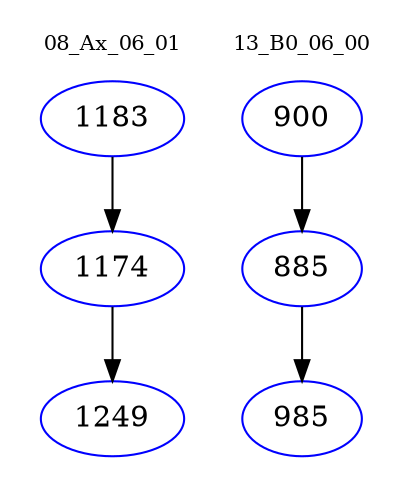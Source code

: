 digraph{
subgraph cluster_0 {
color = white
label = "08_Ax_06_01";
fontsize=10;
T0_1183 [label="1183", color="blue"]
T0_1183 -> T0_1174 [color="black"]
T0_1174 [label="1174", color="blue"]
T0_1174 -> T0_1249 [color="black"]
T0_1249 [label="1249", color="blue"]
}
subgraph cluster_1 {
color = white
label = "13_B0_06_00";
fontsize=10;
T1_900 [label="900", color="blue"]
T1_900 -> T1_885 [color="black"]
T1_885 [label="885", color="blue"]
T1_885 -> T1_985 [color="black"]
T1_985 [label="985", color="blue"]
}
}
